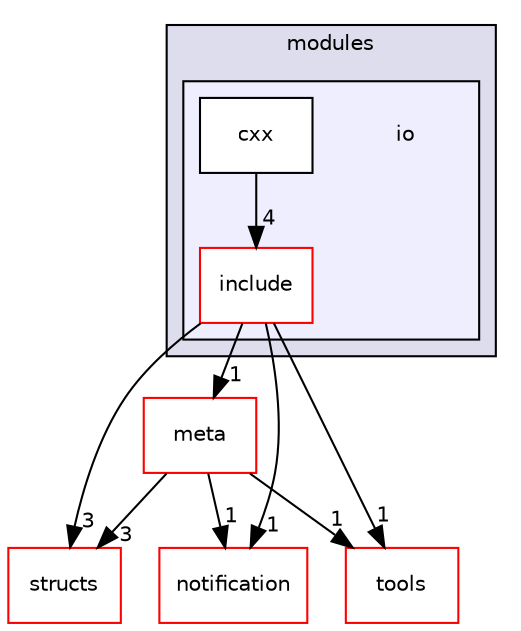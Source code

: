 digraph "io" {
  compound=true
  node [ fontsize="10", fontname="Helvetica"];
  edge [ labelfontsize="10", labelfontname="Helvetica"];
  subgraph clusterdir_ee3c23494b4011e6a628e4900ef262df {
    graph [ bgcolor="#ddddee", pencolor="black", label="modules" fontname="Helvetica", fontsize="10", URL="dir_ee3c23494b4011e6a628e4900ef262df.html"]
  subgraph clusterdir_59dae5a8264374059bc56903f23a94ee {
    graph [ bgcolor="#eeeeff", pencolor="black", label="" URL="dir_59dae5a8264374059bc56903f23a94ee.html"];
    dir_59dae5a8264374059bc56903f23a94ee [shape=plaintext label="io"];
    dir_fae814663291d30f62c0190f35cc1853 [shape=box label="cxx" color="black" fillcolor="white" style="filled" URL="dir_fae814663291d30f62c0190f35cc1853.html"];
    dir_69fddafcf88c528b5d9832f7e14cdbdb [shape=box label="include" color="red" fillcolor="white" style="filled" URL="dir_69fddafcf88c528b5d9832f7e14cdbdb.html"];
  }
  }
  dir_7e7898fd82fc7805c9d39fdbc62120b9 [shape=box label="meta" fillcolor="white" style="filled" color="red" URL="dir_7e7898fd82fc7805c9d39fdbc62120b9.html"];
  dir_639930e6546076602fdb99daad4d48b4 [shape=box label="structs" fillcolor="white" style="filled" color="red" URL="dir_639930e6546076602fdb99daad4d48b4.html"];
  dir_7acf8b7ae8c4ffea2c3526657d8aa9e1 [shape=box label="notification" fillcolor="white" style="filled" color="red" URL="dir_7acf8b7ae8c4ffea2c3526657d8aa9e1.html"];
  dir_f0fdfbf866f75abaaae77c9c053e2c4e [shape=box label="tools" fillcolor="white" style="filled" color="red" URL="dir_f0fdfbf866f75abaaae77c9c053e2c4e.html"];
  dir_7e7898fd82fc7805c9d39fdbc62120b9->dir_639930e6546076602fdb99daad4d48b4 [headlabel="3", labeldistance=1.5 headhref="dir_000157_000080.html"];
  dir_7e7898fd82fc7805c9d39fdbc62120b9->dir_7acf8b7ae8c4ffea2c3526657d8aa9e1 [headlabel="1", labeldistance=1.5 headhref="dir_000157_000169.html"];
  dir_7e7898fd82fc7805c9d39fdbc62120b9->dir_f0fdfbf866f75abaaae77c9c053e2c4e [headlabel="1", labeldistance=1.5 headhref="dir_000157_000142.html"];
  dir_69fddafcf88c528b5d9832f7e14cdbdb->dir_7e7898fd82fc7805c9d39fdbc62120b9 [headlabel="1", labeldistance=1.5 headhref="dir_000144_000157.html"];
  dir_69fddafcf88c528b5d9832f7e14cdbdb->dir_639930e6546076602fdb99daad4d48b4 [headlabel="3", labeldistance=1.5 headhref="dir_000144_000080.html"];
  dir_69fddafcf88c528b5d9832f7e14cdbdb->dir_7acf8b7ae8c4ffea2c3526657d8aa9e1 [headlabel="1", labeldistance=1.5 headhref="dir_000144_000169.html"];
  dir_69fddafcf88c528b5d9832f7e14cdbdb->dir_f0fdfbf866f75abaaae77c9c053e2c4e [headlabel="1", labeldistance=1.5 headhref="dir_000144_000142.html"];
  dir_fae814663291d30f62c0190f35cc1853->dir_69fddafcf88c528b5d9832f7e14cdbdb [headlabel="4", labeldistance=1.5 headhref="dir_000141_000144.html"];
}
